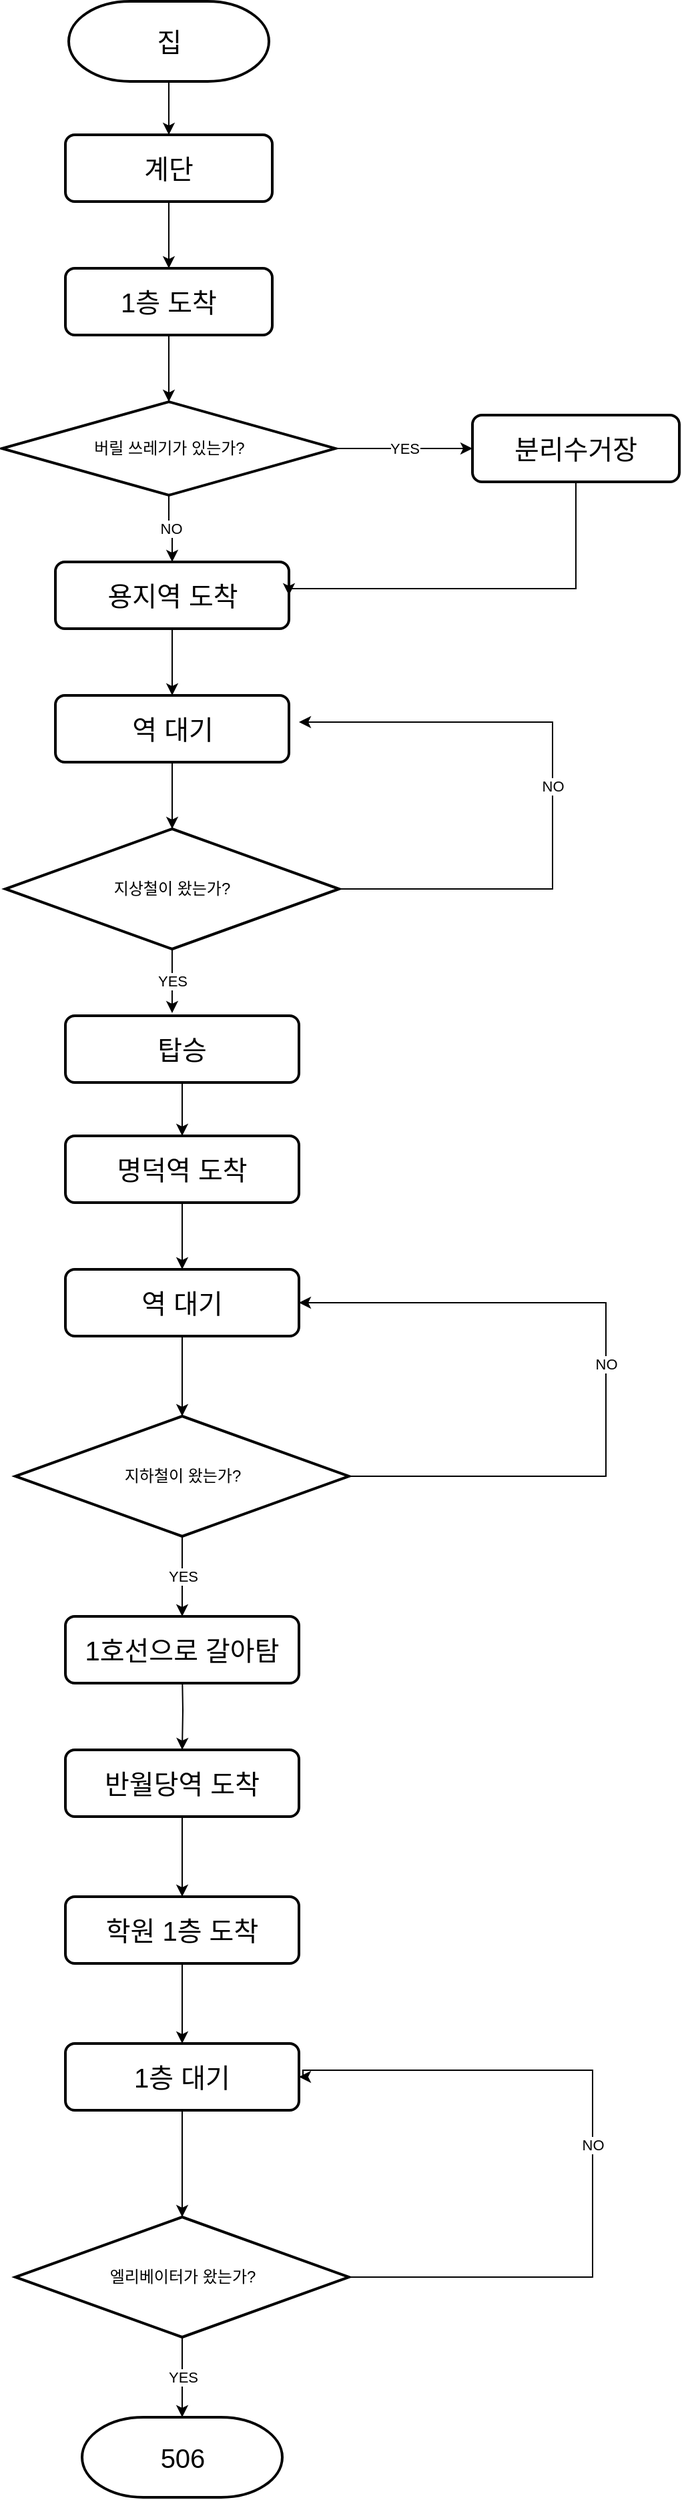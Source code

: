 <mxfile version="21.1.7" type="github">
  <diagram name="페이지-1" id="jIq9WA10TNeqAV83V8lo">
    <mxGraphModel dx="1434" dy="758" grid="1" gridSize="10" guides="1" tooltips="1" connect="1" arrows="1" fold="1" page="1" pageScale="1" pageWidth="1654" pageHeight="2336" math="0" shadow="0">
      <root>
        <mxCell id="0" />
        <mxCell id="1" parent="0" />
        <mxCell id="gjr8i4dizu3BlgFlOx_w-36" style="edgeStyle=orthogonalEdgeStyle;rounded=0;orthogonalLoop=1;jettySize=auto;html=1;entryX=0.5;entryY=0;entryDx=0;entryDy=0;" edge="1" parent="1" source="gjr8i4dizu3BlgFlOx_w-1" target="gjr8i4dizu3BlgFlOx_w-22">
          <mxGeometry relative="1" as="geometry" />
        </mxCell>
        <mxCell id="gjr8i4dizu3BlgFlOx_w-1" value="집" style="strokeWidth=2;html=1;shape=mxgraph.flowchart.terminator;whiteSpace=wrap;fontSize=20;" vertex="1" parent="1">
          <mxGeometry x="317.5" y="30" width="150" height="60" as="geometry" />
        </mxCell>
        <mxCell id="gjr8i4dizu3BlgFlOx_w-2" value="&lt;font style=&quot;font-size: 20px;&quot;&gt;506&lt;/font&gt;" style="strokeWidth=2;html=1;shape=mxgraph.flowchart.terminator;whiteSpace=wrap;" vertex="1" parent="1">
          <mxGeometry x="327.5" y="1840" width="150" height="60" as="geometry" />
        </mxCell>
        <mxCell id="gjr8i4dizu3BlgFlOx_w-38" style="edgeStyle=orthogonalEdgeStyle;rounded=0;orthogonalLoop=1;jettySize=auto;html=1;entryX=0.5;entryY=0;entryDx=0;entryDy=0;entryPerimeter=0;" edge="1" parent="1" source="gjr8i4dizu3BlgFlOx_w-5" target="gjr8i4dizu3BlgFlOx_w-30">
          <mxGeometry relative="1" as="geometry" />
        </mxCell>
        <mxCell id="gjr8i4dizu3BlgFlOx_w-5" value="1층 도착" style="rounded=1;whiteSpace=wrap;html=1;absoluteArcSize=1;arcSize=14;strokeWidth=2;fontSize=20;" vertex="1" parent="1">
          <mxGeometry x="315" y="230" width="155" height="50" as="geometry" />
        </mxCell>
        <mxCell id="gjr8i4dizu3BlgFlOx_w-37" style="edgeStyle=orthogonalEdgeStyle;rounded=0;orthogonalLoop=1;jettySize=auto;html=1;entryX=0.5;entryY=0;entryDx=0;entryDy=0;" edge="1" parent="1" source="gjr8i4dizu3BlgFlOx_w-22" target="gjr8i4dizu3BlgFlOx_w-5">
          <mxGeometry relative="1" as="geometry" />
        </mxCell>
        <mxCell id="gjr8i4dizu3BlgFlOx_w-22" value="계단" style="rounded=1;whiteSpace=wrap;html=1;absoluteArcSize=1;arcSize=14;strokeWidth=2;fontSize=20;" vertex="1" parent="1">
          <mxGeometry x="315" y="130" width="155" height="50" as="geometry" />
        </mxCell>
        <mxCell id="gjr8i4dizu3BlgFlOx_w-63" style="edgeStyle=orthogonalEdgeStyle;rounded=0;orthogonalLoop=1;jettySize=auto;html=1;" edge="1" parent="1" source="gjr8i4dizu3BlgFlOx_w-23" target="gjr8i4dizu3BlgFlOx_w-61">
          <mxGeometry relative="1" as="geometry" />
        </mxCell>
        <mxCell id="gjr8i4dizu3BlgFlOx_w-23" value="용지역 도착" style="rounded=1;whiteSpace=wrap;html=1;absoluteArcSize=1;arcSize=14;strokeWidth=2;fontSize=20;" vertex="1" parent="1">
          <mxGeometry x="307.5" y="450" width="175" height="50" as="geometry" />
        </mxCell>
        <mxCell id="gjr8i4dizu3BlgFlOx_w-44" style="edgeStyle=orthogonalEdgeStyle;rounded=0;orthogonalLoop=1;jettySize=auto;html=1;entryX=0.5;entryY=0;entryDx=0;entryDy=0;" edge="1" parent="1" source="gjr8i4dizu3BlgFlOx_w-24" target="gjr8i4dizu3BlgFlOx_w-42">
          <mxGeometry relative="1" as="geometry" />
        </mxCell>
        <mxCell id="gjr8i4dizu3BlgFlOx_w-24" value="탑승" style="rounded=1;whiteSpace=wrap;html=1;absoluteArcSize=1;arcSize=14;strokeWidth=2;fontSize=20;" vertex="1" parent="1">
          <mxGeometry x="315" y="790" width="175" height="50" as="geometry" />
        </mxCell>
        <mxCell id="gjr8i4dizu3BlgFlOx_w-50" style="edgeStyle=orthogonalEdgeStyle;rounded=0;orthogonalLoop=1;jettySize=auto;html=1;entryX=0.5;entryY=0;entryDx=0;entryDy=0;" edge="1" parent="1" target="gjr8i4dizu3BlgFlOx_w-26">
          <mxGeometry relative="1" as="geometry">
            <mxPoint x="402.5" y="1280" as="sourcePoint" />
          </mxGeometry>
        </mxCell>
        <mxCell id="gjr8i4dizu3BlgFlOx_w-25" value="1호선으로 갈아탐" style="rounded=1;whiteSpace=wrap;html=1;absoluteArcSize=1;arcSize=14;strokeWidth=2;fontSize=20;" vertex="1" parent="1">
          <mxGeometry x="315" y="1240" width="175" height="50" as="geometry" />
        </mxCell>
        <mxCell id="gjr8i4dizu3BlgFlOx_w-54" style="edgeStyle=orthogonalEdgeStyle;rounded=0;orthogonalLoop=1;jettySize=auto;html=1;entryX=0.5;entryY=0;entryDx=0;entryDy=0;" edge="1" parent="1" source="gjr8i4dizu3BlgFlOx_w-26" target="gjr8i4dizu3BlgFlOx_w-53">
          <mxGeometry relative="1" as="geometry" />
        </mxCell>
        <mxCell id="gjr8i4dizu3BlgFlOx_w-26" value="반월당역 도착" style="rounded=1;whiteSpace=wrap;html=1;absoluteArcSize=1;arcSize=14;strokeWidth=2;fontSize=20;" vertex="1" parent="1">
          <mxGeometry x="315" y="1340" width="175" height="50" as="geometry" />
        </mxCell>
        <mxCell id="gjr8i4dizu3BlgFlOx_w-40" value="YES" style="edgeStyle=orthogonalEdgeStyle;rounded=0;orthogonalLoop=1;jettySize=auto;html=1;entryX=0.457;entryY=-0.04;entryDx=0;entryDy=0;entryPerimeter=0;" edge="1" parent="1" source="gjr8i4dizu3BlgFlOx_w-28" target="gjr8i4dizu3BlgFlOx_w-24">
          <mxGeometry relative="1" as="geometry" />
        </mxCell>
        <mxCell id="gjr8i4dizu3BlgFlOx_w-65" value="NO" style="edgeStyle=orthogonalEdgeStyle;rounded=0;orthogonalLoop=1;jettySize=auto;html=1;" edge="1" parent="1" source="gjr8i4dizu3BlgFlOx_w-28">
          <mxGeometry relative="1" as="geometry">
            <mxPoint x="490" y="570" as="targetPoint" />
            <Array as="points">
              <mxPoint x="680" y="695" />
              <mxPoint x="680" y="570" />
            </Array>
          </mxGeometry>
        </mxCell>
        <mxCell id="gjr8i4dizu3BlgFlOx_w-28" value="지상철이 왔는가?" style="strokeWidth=2;html=1;shape=mxgraph.flowchart.decision;whiteSpace=wrap;" vertex="1" parent="1">
          <mxGeometry x="270" y="650" width="250" height="90" as="geometry" />
        </mxCell>
        <mxCell id="gjr8i4dizu3BlgFlOx_w-32" value="YES" style="edgeStyle=orthogonalEdgeStyle;rounded=0;orthogonalLoop=1;jettySize=auto;html=1;entryX=0;entryY=0.5;entryDx=0;entryDy=0;" edge="1" parent="1" source="gjr8i4dizu3BlgFlOx_w-30" target="gjr8i4dizu3BlgFlOx_w-31">
          <mxGeometry relative="1" as="geometry" />
        </mxCell>
        <mxCell id="gjr8i4dizu3BlgFlOx_w-33" value="NO" style="edgeStyle=orthogonalEdgeStyle;rounded=0;orthogonalLoop=1;jettySize=auto;html=1;entryX=0.5;entryY=0;entryDx=0;entryDy=0;" edge="1" parent="1" source="gjr8i4dizu3BlgFlOx_w-30" target="gjr8i4dizu3BlgFlOx_w-23">
          <mxGeometry relative="1" as="geometry" />
        </mxCell>
        <mxCell id="gjr8i4dizu3BlgFlOx_w-30" value="버릴 쓰레기가 있는가?" style="strokeWidth=2;html=1;shape=mxgraph.flowchart.decision;whiteSpace=wrap;" vertex="1" parent="1">
          <mxGeometry x="267.5" y="330" width="250" height="70" as="geometry" />
        </mxCell>
        <mxCell id="gjr8i4dizu3BlgFlOx_w-35" style="edgeStyle=orthogonalEdgeStyle;rounded=0;orthogonalLoop=1;jettySize=auto;html=1;entryX=1;entryY=0.5;entryDx=0;entryDy=0;" edge="1" parent="1" source="gjr8i4dizu3BlgFlOx_w-31" target="gjr8i4dizu3BlgFlOx_w-23">
          <mxGeometry relative="1" as="geometry">
            <mxPoint x="690" y="470" as="targetPoint" />
            <Array as="points">
              <mxPoint x="698" y="470" />
              <mxPoint x="483" y="470" />
            </Array>
          </mxGeometry>
        </mxCell>
        <mxCell id="gjr8i4dizu3BlgFlOx_w-31" value="분리수거장" style="rounded=1;whiteSpace=wrap;html=1;absoluteArcSize=1;arcSize=14;strokeWidth=2;fontSize=20;" vertex="1" parent="1">
          <mxGeometry x="620" y="340" width="155" height="50" as="geometry" />
        </mxCell>
        <mxCell id="gjr8i4dizu3BlgFlOx_w-60" style="edgeStyle=orthogonalEdgeStyle;rounded=0;orthogonalLoop=1;jettySize=auto;html=1;entryX=0.5;entryY=0;entryDx=0;entryDy=0;" edge="1" parent="1" source="gjr8i4dizu3BlgFlOx_w-42" target="gjr8i4dizu3BlgFlOx_w-58">
          <mxGeometry relative="1" as="geometry" />
        </mxCell>
        <mxCell id="gjr8i4dizu3BlgFlOx_w-42" value="명덕역 도착" style="rounded=1;whiteSpace=wrap;html=1;absoluteArcSize=1;arcSize=14;strokeWidth=2;fontSize=20;" vertex="1" parent="1">
          <mxGeometry x="315" y="880" width="175" height="50" as="geometry" />
        </mxCell>
        <mxCell id="gjr8i4dizu3BlgFlOx_w-48" value="YES" style="edgeStyle=orthogonalEdgeStyle;rounded=0;orthogonalLoop=1;jettySize=auto;html=1;entryX=0.5;entryY=0;entryDx=0;entryDy=0;" edge="1" parent="1" source="gjr8i4dizu3BlgFlOx_w-46" target="gjr8i4dizu3BlgFlOx_w-25">
          <mxGeometry relative="1" as="geometry" />
        </mxCell>
        <mxCell id="gjr8i4dizu3BlgFlOx_w-67" value="NO" style="edgeStyle=orthogonalEdgeStyle;rounded=0;orthogonalLoop=1;jettySize=auto;html=1;entryX=1;entryY=0.5;entryDx=0;entryDy=0;" edge="1" parent="1" source="gjr8i4dizu3BlgFlOx_w-46" target="gjr8i4dizu3BlgFlOx_w-58">
          <mxGeometry relative="1" as="geometry">
            <mxPoint x="720" y="1135" as="targetPoint" />
            <Array as="points">
              <mxPoint x="720" y="1135" />
              <mxPoint x="720" y="1005" />
            </Array>
          </mxGeometry>
        </mxCell>
        <mxCell id="gjr8i4dizu3BlgFlOx_w-46" value="지하철이 왔는가?" style="strokeWidth=2;html=1;shape=mxgraph.flowchart.decision;whiteSpace=wrap;" vertex="1" parent="1">
          <mxGeometry x="277.5" y="1090" width="250" height="90" as="geometry" />
        </mxCell>
        <mxCell id="gjr8i4dizu3BlgFlOx_w-70" value="NO" style="edgeStyle=orthogonalEdgeStyle;rounded=0;orthogonalLoop=1;jettySize=auto;html=1;entryX=1;entryY=0.5;entryDx=0;entryDy=0;" edge="1" parent="1" source="gjr8i4dizu3BlgFlOx_w-51" target="gjr8i4dizu3BlgFlOx_w-68">
          <mxGeometry relative="1" as="geometry">
            <mxPoint x="680" y="1580" as="targetPoint" />
            <Array as="points">
              <mxPoint x="710" y="1735" />
              <mxPoint x="710" y="1580" />
              <mxPoint x="493" y="1580" />
            </Array>
          </mxGeometry>
        </mxCell>
        <mxCell id="gjr8i4dizu3BlgFlOx_w-73" value="YES" style="edgeStyle=orthogonalEdgeStyle;rounded=0;orthogonalLoop=1;jettySize=auto;html=1;entryX=0.5;entryY=0;entryDx=0;entryDy=0;entryPerimeter=0;" edge="1" parent="1" source="gjr8i4dizu3BlgFlOx_w-51" target="gjr8i4dizu3BlgFlOx_w-2">
          <mxGeometry relative="1" as="geometry" />
        </mxCell>
        <mxCell id="gjr8i4dizu3BlgFlOx_w-51" value="엘리베이터가 왔는가?" style="strokeWidth=2;html=1;shape=mxgraph.flowchart.decision;whiteSpace=wrap;" vertex="1" parent="1">
          <mxGeometry x="277.5" y="1690" width="250" height="90" as="geometry" />
        </mxCell>
        <mxCell id="gjr8i4dizu3BlgFlOx_w-69" style="edgeStyle=orthogonalEdgeStyle;rounded=0;orthogonalLoop=1;jettySize=auto;html=1;entryX=0.5;entryY=0;entryDx=0;entryDy=0;" edge="1" parent="1" source="gjr8i4dizu3BlgFlOx_w-53" target="gjr8i4dizu3BlgFlOx_w-68">
          <mxGeometry relative="1" as="geometry" />
        </mxCell>
        <mxCell id="gjr8i4dizu3BlgFlOx_w-53" value="학원 1층 도착" style="rounded=1;whiteSpace=wrap;html=1;absoluteArcSize=1;arcSize=14;strokeWidth=2;fontSize=20;" vertex="1" parent="1">
          <mxGeometry x="315" y="1450" width="175" height="50" as="geometry" />
        </mxCell>
        <mxCell id="gjr8i4dizu3BlgFlOx_w-66" style="edgeStyle=orthogonalEdgeStyle;rounded=0;orthogonalLoop=1;jettySize=auto;html=1;entryX=0.5;entryY=0;entryDx=0;entryDy=0;entryPerimeter=0;" edge="1" parent="1" source="gjr8i4dizu3BlgFlOx_w-58" target="gjr8i4dizu3BlgFlOx_w-46">
          <mxGeometry relative="1" as="geometry" />
        </mxCell>
        <mxCell id="gjr8i4dizu3BlgFlOx_w-58" value="역 대기" style="rounded=1;whiteSpace=wrap;html=1;absoluteArcSize=1;arcSize=14;strokeWidth=2;fontSize=20;" vertex="1" parent="1">
          <mxGeometry x="315" y="980" width="175" height="50" as="geometry" />
        </mxCell>
        <mxCell id="gjr8i4dizu3BlgFlOx_w-64" style="edgeStyle=orthogonalEdgeStyle;rounded=0;orthogonalLoop=1;jettySize=auto;html=1;" edge="1" parent="1" source="gjr8i4dizu3BlgFlOx_w-61" target="gjr8i4dizu3BlgFlOx_w-28">
          <mxGeometry relative="1" as="geometry" />
        </mxCell>
        <mxCell id="gjr8i4dizu3BlgFlOx_w-61" value="역 대기" style="rounded=1;whiteSpace=wrap;html=1;absoluteArcSize=1;arcSize=14;strokeWidth=2;fontSize=20;" vertex="1" parent="1">
          <mxGeometry x="307.5" y="550" width="175" height="50" as="geometry" />
        </mxCell>
        <mxCell id="gjr8i4dizu3BlgFlOx_w-71" style="edgeStyle=orthogonalEdgeStyle;rounded=0;orthogonalLoop=1;jettySize=auto;html=1;entryX=0.5;entryY=0;entryDx=0;entryDy=0;entryPerimeter=0;" edge="1" parent="1" source="gjr8i4dizu3BlgFlOx_w-68" target="gjr8i4dizu3BlgFlOx_w-51">
          <mxGeometry relative="1" as="geometry" />
        </mxCell>
        <mxCell id="gjr8i4dizu3BlgFlOx_w-68" value="1층 대기" style="rounded=1;whiteSpace=wrap;html=1;absoluteArcSize=1;arcSize=14;strokeWidth=2;fontSize=20;" vertex="1" parent="1">
          <mxGeometry x="315" y="1560" width="175" height="50" as="geometry" />
        </mxCell>
      </root>
    </mxGraphModel>
  </diagram>
</mxfile>
